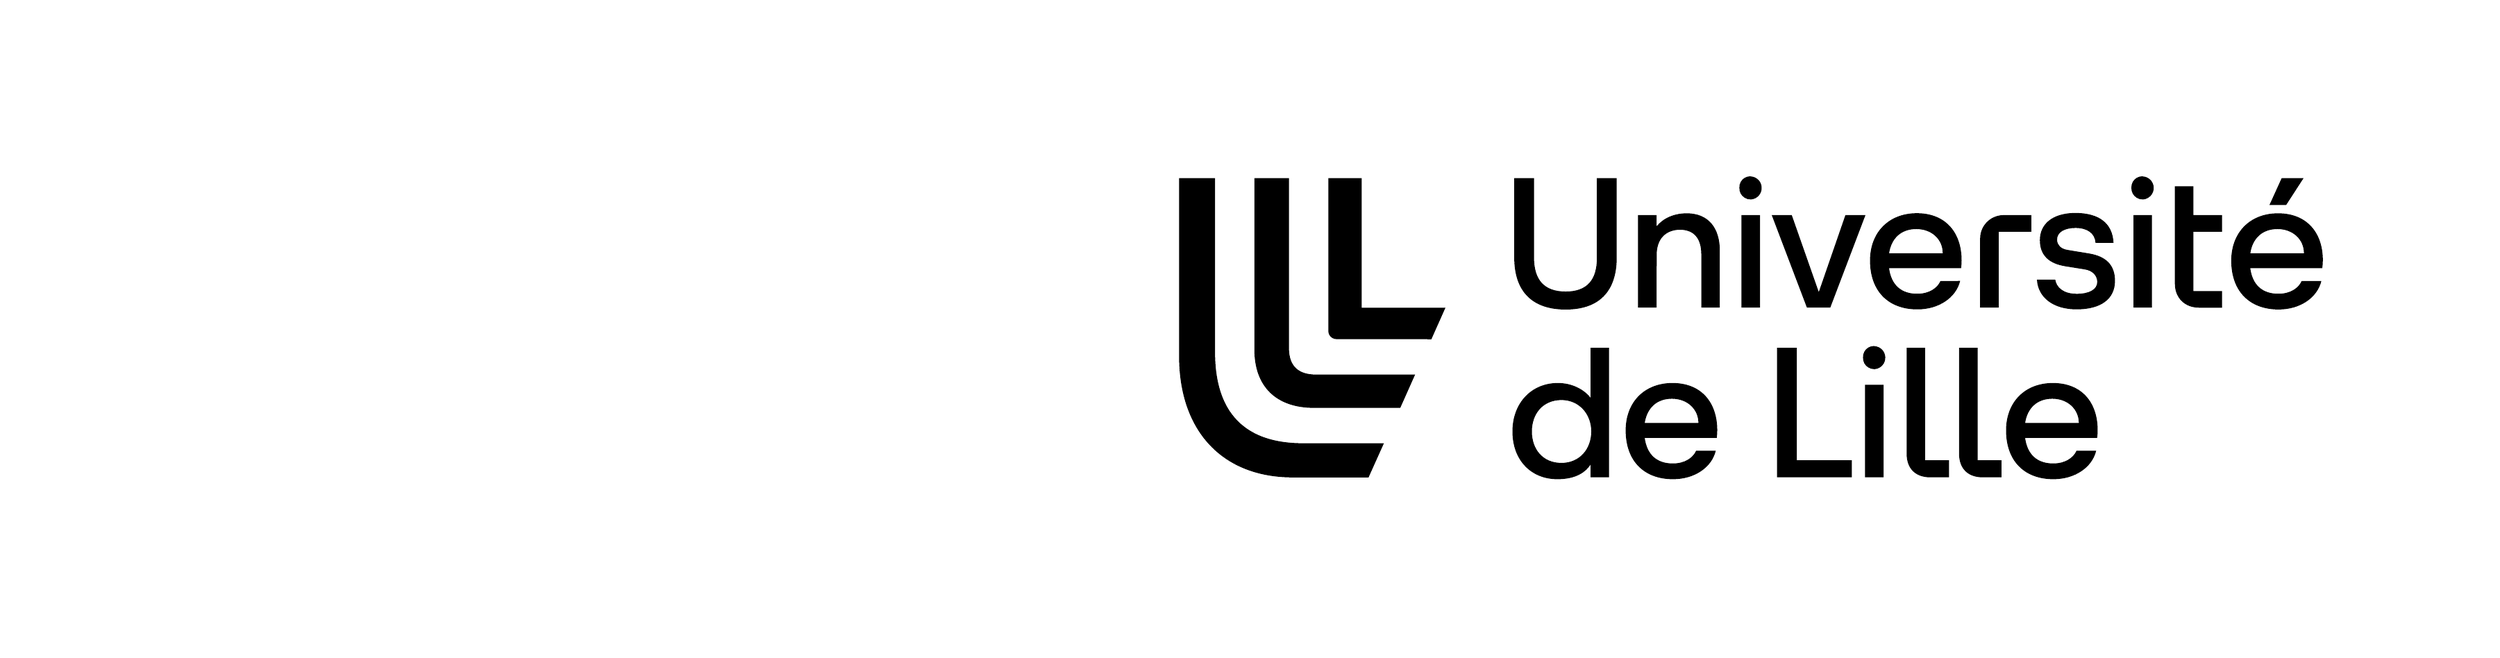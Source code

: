 \usetikzlibrary{svg.path}
\definecolor{jaunedetermine}{RGB}{255,210,75} % = #FFD24B
\begin{tikzpicture}[x=1pt,y=1pt,yscale=-1]
  \path svg{M0 0h761.12v322.23h-761.12z};
  % \fill[yellow] (0,0) rectangle (761.12,322.23);% real bounding box
  \fill svg{M83.69 82.73v92.52c0 39.54 22.93 63.29 59.19 63.29h39.42l8-17.78h-42.08c-29.8 0-45.81-15.29-45.81-47.5v-90.53h-18.72zm39.2 0v89.21c0 19.32 11.35 30.41 31.16 30.41h44.75l7.74-17.35h-51.63c-9.13 0-14.02-4.41-14.02-13.73v-88.54h-18zm38.48 0v79.44a4.31 4.31 0 0 0 4.43 4.44h49.2l7.32-16.42h-43.59v-67.46h-17.36z};
  \fill svg{M380.91 81.78a5.71 5.71 0 0 0-5.6 6.01 5.85 5.85 0 0 0 6 6.07 6 6 0 0 0 0-12v-.07a5.71 5.71 0 0 0-.4-.01zm204.05 0a5.71 5.71 0 0 0-5.6 6.01 5.85 5.85 0 0 0 6 6.07 6 6 0 0 0 0-12v-.07a5.71 5.71 0 0 0-.4-.01zm-326.82 .97v41.25c0 18.2 9.82 27.15 26.77 27.15s26.58-9 26.58-27.15v-41.25h-10.31v41.41c0 11.56-5.1 17.62-16.27 17.62s-16.47-6.06-16.47-17.62v-41.41h-10.3zm399.45 0-6.36 13.97h8.67l9.05-13.97h-11.36zm-55.59 4.25v50.75c0 7.32 5.2 12.42 12.52 12.42h12v-8.67h-14.87v-30.82h14.93v-8.68h-14.93v-15h-9.65zm-51.79 13.88c-11.94 0-18.49 5.78-18.49 14.16 0 8.09 5 12.23 13.2 13.58l10.21 1.63c4.62 .78 6.45 3.76 6.45 6.55 0 3.86-4.05 6.16-10.69 6.16-7.22 0-10.59-3.56-11.17-7.41h-9.53c.57 9.44 8.56 15.5 20.7 15.5 12.42 0 19.93-5.29 19.93-14.82 0-8.23-4.62-12.74-13.29-14.23l-11.07-1.83c-3.76-.58-5.78-2.41-5.78-5.49 0-3.85 4-6 9.53-6 6.46 0 10.12 2.89 10.5 7.71h9.34c-.48-10-7.32-15.51-19.84-15.51zm-82.52 .12c-14.55 0-24.37 9.92-24.37 24.65 0 16 9.63 25.42 24.65 25.42 11.08 0 20.13-6.06 22.25-14.82l-10.22 .05c-1.73 3.85-6.06 6.64-12.13 6.64-8.28 0-13.48-4.53-14.64-13.29h37.47a28.61 28.61 0 0 0 .29-4c0-14.73-8.47-24.65-23.3-24.65zm-119.8 .05c-6.45 0-12.23 2.5-15.7 6.84v-5.89h-9.63v48.15h9.63l.1-27.64c0-8 4.62-12.9 12.13-12.9 7.23 0 11.08 4.43 11.08 12.9v27.64h9.63v-29.74c0-11.66-5.88-19.36-17.24-19.36zm307.8 0c-14.54 0-24.36 9.92-24.36 24.65 0 16 9.63 25.42 24.65 25.42 11.08 0 20.13-6.06 22.25-14.82h-10.23c-1.73 3.85-6.07 6.64-12.13 6.64-8.29 0-13.49-4.53-14.64-13.29h37.46a28.61 28.61 0 0 0 .31-3.95c0-14.73-8.48-24.65-23.31-24.65zm-143.03 .94a12.2 12.2 0 0 0-12.03 12.63v35.53h9.63l-.01-39.47h17v-8.68h-14a12.2 12.2 0 0 0-.59-.01zm-136.27 .02v48.15h9.63v-48.15h-9.63zm15.8 0 18.3 48.15h12.13l18.3-48.15h-10.41l-13.86 40.06-14.06-40.06h-10.4zm188.26 0v48.15h9.63v-48.15h-9.63zm-113.05 7.23c8.09 0 13.77 5.39 13.77 12.61h-27.93c1.16-7.7 6.16-12.61 14.16-12.61zm188 0c7.99 0 13.77 5.39 13.77 12.61h-27.92c1.15-7.7 6.16-12.61 14.15-12.61zm-210.14 60.89a5.71 5.71 0 0 0-5.6 6.01 5.85 5.85 0 0 0 6 6.07 6 6 0 0 0 0-12v-.07a5.71 5.71 0 0 0-.4-.01zm-147.41 .97v26c-3.47-4.43-9.63-7.7-17.05-7.7-13.58 0-23.59 10.3-23.59 25.23s9.72 24.84 23.4 24.84c7.8 0 13.77-2.4 17.24-7.6v6.64h9.63v-67.41h-9.63zm97.06 0v67.41h38.91v-8.86h-28.6v-58.55h-10.31zm67.46 0v55.08c0 7.71 4.53 12.33 12.43 12.33h9.63v-8.86h-12.43v-58.55h-9.63zm27.3 0v55.08c0 7.71 4.53 12.33 12.42 12.33h9.63v-8.86h-12.42v-58.55h-9.63zm-149.16 18.3c-14.54 0-24.37 9.92-24.37 24.65 0 16 9.63 25.42 24.66 25.42 11.07 0 20.12-6.06 22.24-14.83h-10.21c-1.73 3.85-6.06 6.65-12.13 6.65-8.28 0-13.48-4.53-14.64-13.29h37.46a27.14 27.14 0 0 0 .29-3.95c0-14.73-8.47-24.65-23.3-24.65zm197.99 0c-14.54 0-24.37 9.92-24.37 24.65 0 16 9.63 25.42 24.65 25.42 11.08 0 20.13-6.06 22.25-14.83h-10.21c-1.73 3.85-6.06 6.65-12.13 6.65-8.28 0-13.48-4.53-14.64-13.29h37.46a28.61 28.61 0 0 0 .29-3.95c0-14.73-8.48-24.65-23.3-24.65zm-97.75 .96v48.15h9.63v-48.15h-9.63zm-100.53 7.22c7.99 0 13.78 5.42 13.78 12.62h-27.94c1.16-7.71 6.17-12.62 14.16-12.62zm197.99 0c8 0 13.79 5.42 13.79 12.62h-27.95c1.16-7.71 6.16-12.62 14.16-12.62zm-255.48 .68c9.15 0 15.5 7.22 15.5 16.37s-6.07 16.37-15.5 16.37c-9.82 0-15.41-7.22-15.41-16.37s5.68-16.37 15.41-16.37z};
\end{tikzpicture}
